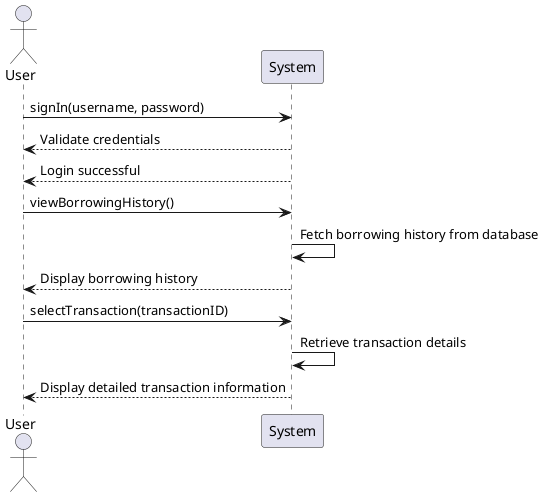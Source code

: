 @startuml

actor User
participant "System" as LibrarySystem

User -> LibrarySystem: signIn(username, password)
LibrarySystem --> User: Validate credentials
LibrarySystem --> User: Login successful

User -> LibrarySystem: viewBorrowingHistory()
LibrarySystem -> LibrarySystem: Fetch borrowing history from database
LibrarySystem --> User: Display borrowing history

User -> LibrarySystem: selectTransaction(transactionID)
LibrarySystem -> LibrarySystem: Retrieve transaction details
LibrarySystem --> User: Display detailed transaction information

@enduml
